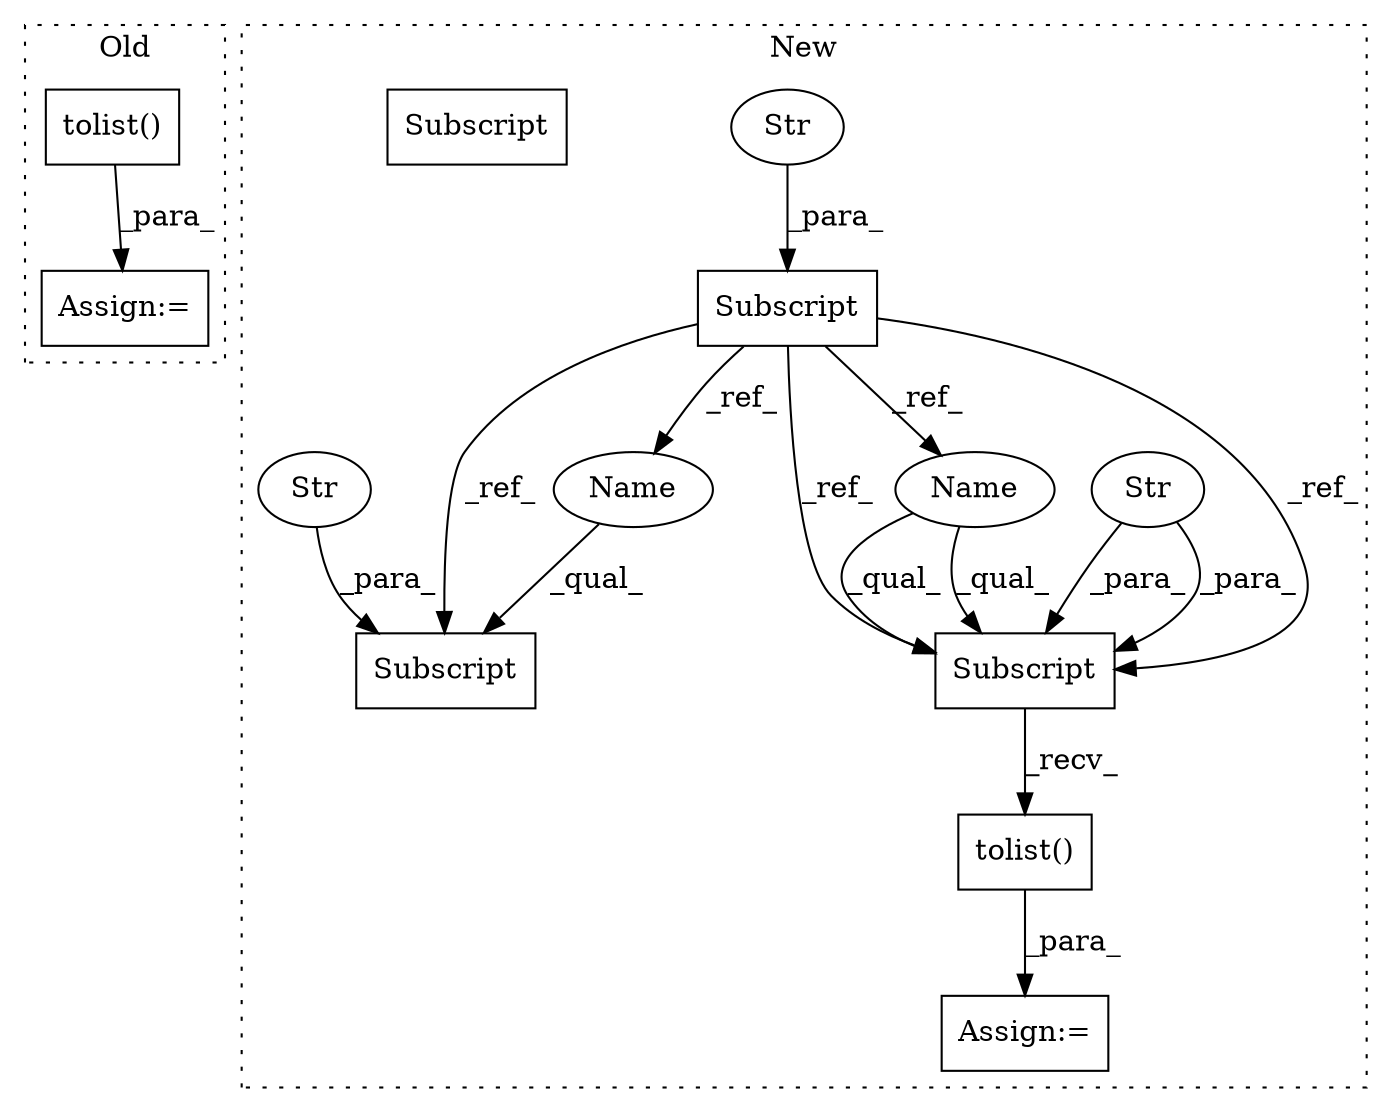 digraph G {
subgraph cluster0 {
1 [label="tolist()" a="75" s="4431" l="18" shape="box"];
4 [label="Assign:=" a="68" s="4428" l="3" shape="box"];
label = "Old";
style="dotted";
}
subgraph cluster1 {
2 [label="tolist()" a="75" s="4953" l="24" shape="box"];
3 [label="Assign:=" a="68" s="4950" l="3" shape="box"];
5 [label="Subscript" a="63" s="4730,0" l="15,0" shape="box"];
6 [label="Str" a="66" s="4733" l="11" shape="ellipse"];
7 [label="Subscript" a="63" s="4953,0" l="15,0" shape="box"];
8 [label="Str" a="66" s="4956" l="11" shape="ellipse"];
9 [label="Subscript" a="63" s="4912,0" l="16,0" shape="box"];
10 [label="Str" a="66" s="4915" l="12" shape="ellipse"];
11 [label="Subscript" a="63" s="4953,0" l="15,0" shape="box"];
12 [label="Name" a="87" s="4953" l="2" shape="ellipse"];
13 [label="Name" a="87" s="4912" l="2" shape="ellipse"];
label = "New";
style="dotted";
}
1 -> 4 [label="_para_"];
2 -> 3 [label="_para_"];
5 -> 11 [label="_ref_"];
5 -> 11 [label="_ref_"];
5 -> 12 [label="_ref_"];
5 -> 9 [label="_ref_"];
5 -> 13 [label="_ref_"];
6 -> 5 [label="_para_"];
8 -> 11 [label="_para_"];
8 -> 11 [label="_para_"];
10 -> 9 [label="_para_"];
11 -> 2 [label="_recv_"];
12 -> 11 [label="_qual_"];
12 -> 11 [label="_qual_"];
13 -> 9 [label="_qual_"];
}